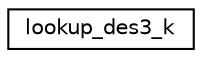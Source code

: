 digraph "Graphical Class Hierarchy"
{
 // INTERACTIVE_SVG=YES
 // LATEX_PDF_SIZE
  edge [fontname="Helvetica",fontsize="10",labelfontname="Helvetica",labelfontsize="10"];
  node [fontname="Helvetica",fontsize="10",shape=record];
  rankdir="LR";
  Node0 [label="lookup_des3_k",height=0.2,width=0.4,color="black", fillcolor="white", style="filled",URL="$interfacesat__vapor__pres__k__mod_1_1lookup__des3__k.html",tooltip=" "];
}
